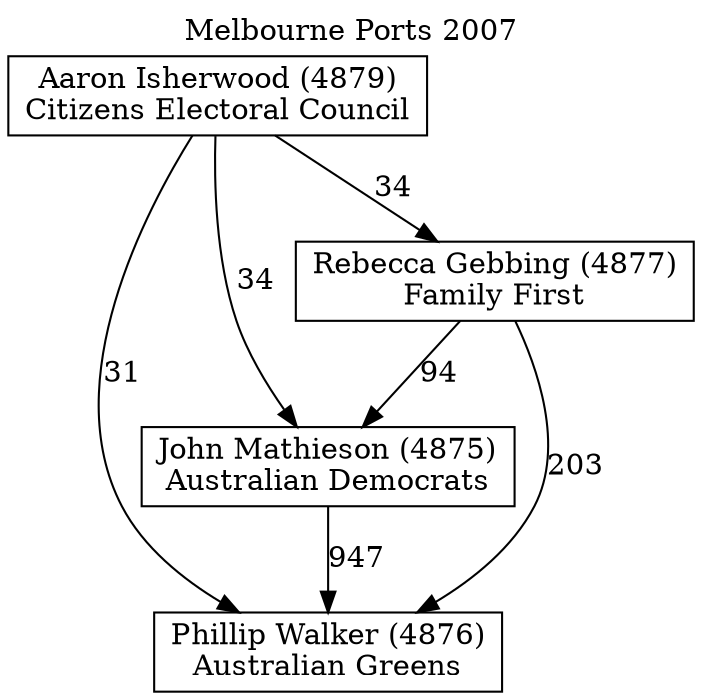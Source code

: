 // House preference flow
digraph "Phillip Walker (4876)_Melbourne Ports_2007" {
	graph [label="Melbourne Ports 2007" labelloc=t mclimit=10]
	node [shape=box]
	"Aaron Isherwood (4879)" [label="Aaron Isherwood (4879)
Citizens Electoral Council"]
	"John Mathieson (4875)" [label="John Mathieson (4875)
Australian Democrats"]
	"Phillip Walker (4876)" [label="Phillip Walker (4876)
Australian Greens"]
	"Rebecca Gebbing (4877)" [label="Rebecca Gebbing (4877)
Family First"]
	"Aaron Isherwood (4879)" -> "John Mathieson (4875)" [label=34]
	"Aaron Isherwood (4879)" -> "Phillip Walker (4876)" [label=31]
	"Aaron Isherwood (4879)" -> "Rebecca Gebbing (4877)" [label=34]
	"John Mathieson (4875)" -> "Phillip Walker (4876)" [label=947]
	"Rebecca Gebbing (4877)" -> "John Mathieson (4875)" [label=94]
	"Rebecca Gebbing (4877)" -> "Phillip Walker (4876)" [label=203]
}
